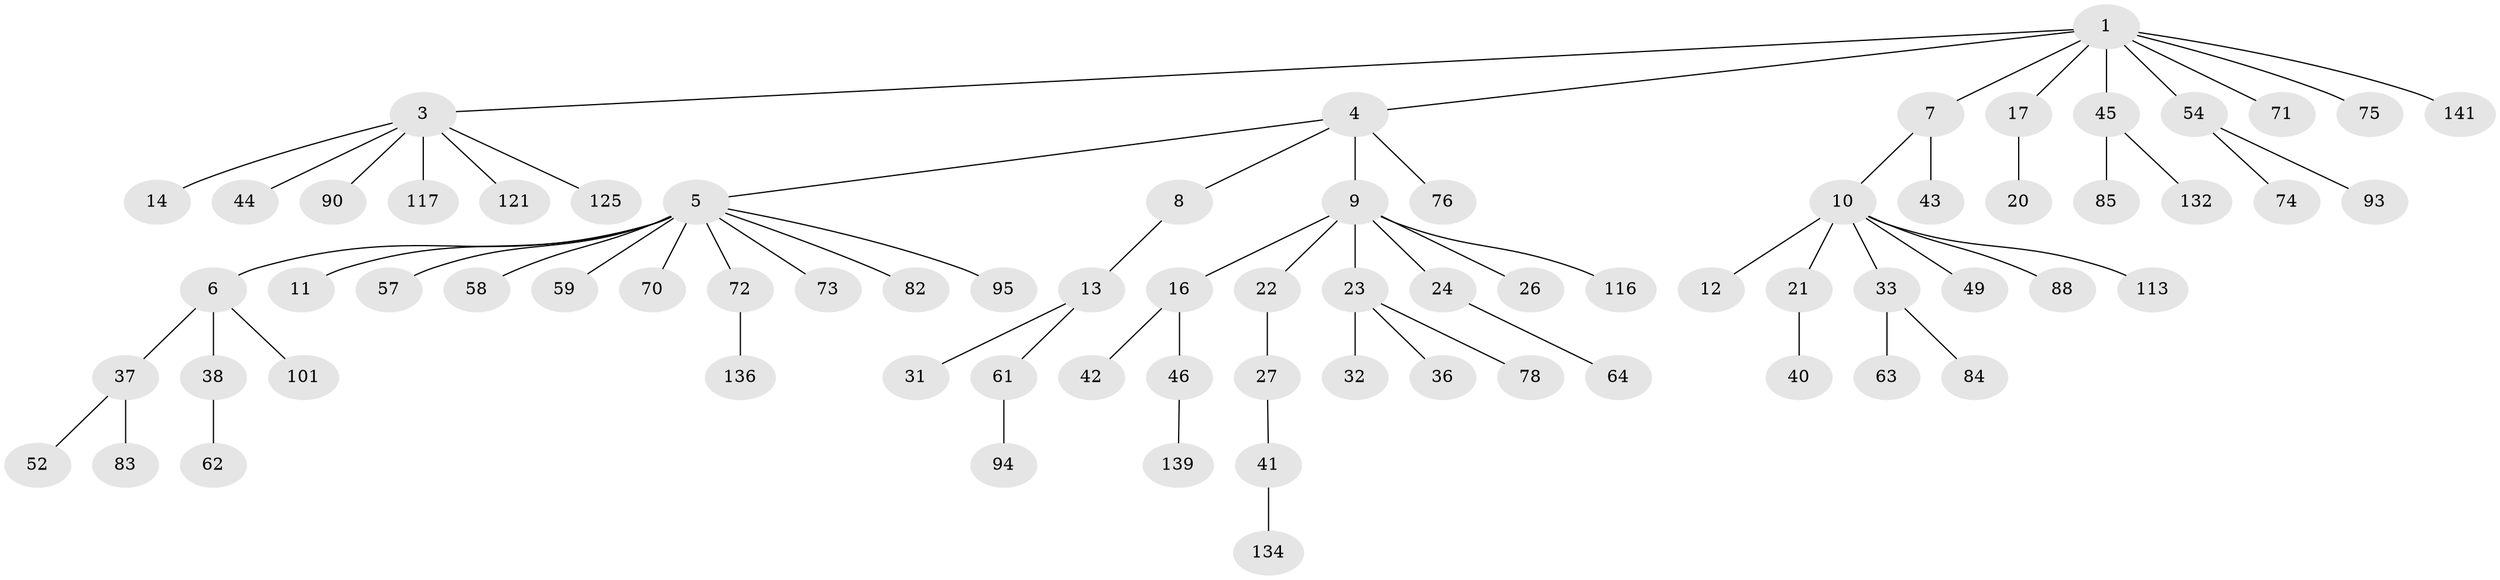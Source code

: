 // original degree distribution, {7: 0.02054794520547945, 4: 0.0410958904109589, 6: 0.0136986301369863, 5: 0.04794520547945205, 3: 0.1506849315068493, 1: 0.547945205479452, 2: 0.1780821917808219}
// Generated by graph-tools (version 1.1) at 2025/15/03/09/25 04:15:26]
// undirected, 73 vertices, 72 edges
graph export_dot {
graph [start="1"]
  node [color=gray90,style=filled];
  1 [super="+2"];
  3 [super="+60+15"];
  4;
  5 [super="+89+19"];
  6;
  7;
  8 [super="+127+34+29"];
  9;
  10;
  11;
  12 [super="+119"];
  13 [super="+28"];
  14;
  16;
  17 [super="+18"];
  20 [super="+56"];
  21;
  22 [super="+114"];
  23 [super="+115+25+35"];
  24 [super="+133"];
  26;
  27;
  31 [super="+77"];
  32;
  33 [super="+80+39"];
  36 [super="+109"];
  37 [super="+122+91+81"];
  38 [super="+51"];
  40;
  41 [super="+68"];
  42 [super="+65"];
  43 [super="+86"];
  44;
  45 [super="+55"];
  46;
  49;
  52;
  54 [super="+92"];
  57;
  58;
  59;
  61;
  62;
  63 [super="+96+100"];
  64 [super="+103"];
  70;
  71;
  72 [super="+79+105"];
  73;
  74 [super="+87"];
  75;
  76 [super="+99"];
  78;
  82;
  83;
  84;
  85 [super="+146+123+124"];
  88 [super="+138"];
  90;
  93;
  94;
  95 [super="+120+143"];
  101 [super="+118+108"];
  113;
  116;
  117;
  121;
  125;
  132;
  134;
  136;
  139;
  141;
  1 -- 4;
  1 -- 7;
  1 -- 17;
  1 -- 54;
  1 -- 71;
  1 -- 141;
  1 -- 3;
  1 -- 75;
  1 -- 45;
  3 -- 14;
  3 -- 44;
  3 -- 90;
  3 -- 117;
  3 -- 125;
  3 -- 121;
  4 -- 5;
  4 -- 8;
  4 -- 9;
  4 -- 76;
  5 -- 6;
  5 -- 11;
  5 -- 70;
  5 -- 72;
  5 -- 73;
  5 -- 82;
  5 -- 57;
  5 -- 58;
  5 -- 59;
  5 -- 95;
  6 -- 37;
  6 -- 38;
  6 -- 101;
  7 -- 10;
  7 -- 43;
  8 -- 13;
  9 -- 16;
  9 -- 22;
  9 -- 23;
  9 -- 24;
  9 -- 26;
  9 -- 116;
  10 -- 12;
  10 -- 21;
  10 -- 33;
  10 -- 49;
  10 -- 88;
  10 -- 113;
  13 -- 31;
  13 -- 61;
  16 -- 42;
  16 -- 46;
  17 -- 20;
  21 -- 40;
  22 -- 27;
  23 -- 78;
  23 -- 32;
  23 -- 36;
  24 -- 64;
  27 -- 41;
  33 -- 84;
  33 -- 63;
  37 -- 52;
  37 -- 83;
  38 -- 62;
  41 -- 134;
  45 -- 85;
  45 -- 132;
  46 -- 139;
  54 -- 74;
  54 -- 93;
  61 -- 94;
  72 -- 136;
}
